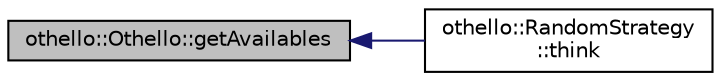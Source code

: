 digraph "othello::Othello::getAvailables"
{
  edge [fontname="Helvetica",fontsize="10",labelfontname="Helvetica",labelfontsize="10"];
  node [fontname="Helvetica",fontsize="10",shape=record];
  rankdir="LR";
  Node1 [label="othello::Othello::getAvailables",height=0.2,width=0.4,color="black", fillcolor="grey75", style="filled", fontcolor="black"];
  Node1 -> Node2 [dir="back",color="midnightblue",fontsize="10",style="solid",fontname="Helvetica"];
  Node2 [label="othello::RandomStrategy\l::think",height=0.2,width=0.4,color="black", fillcolor="white", style="filled",URL="$d5/d37/classothello_1_1_random_strategy.html#a8adc187e10d6c667bf63af5e2c5c009b"];
}
